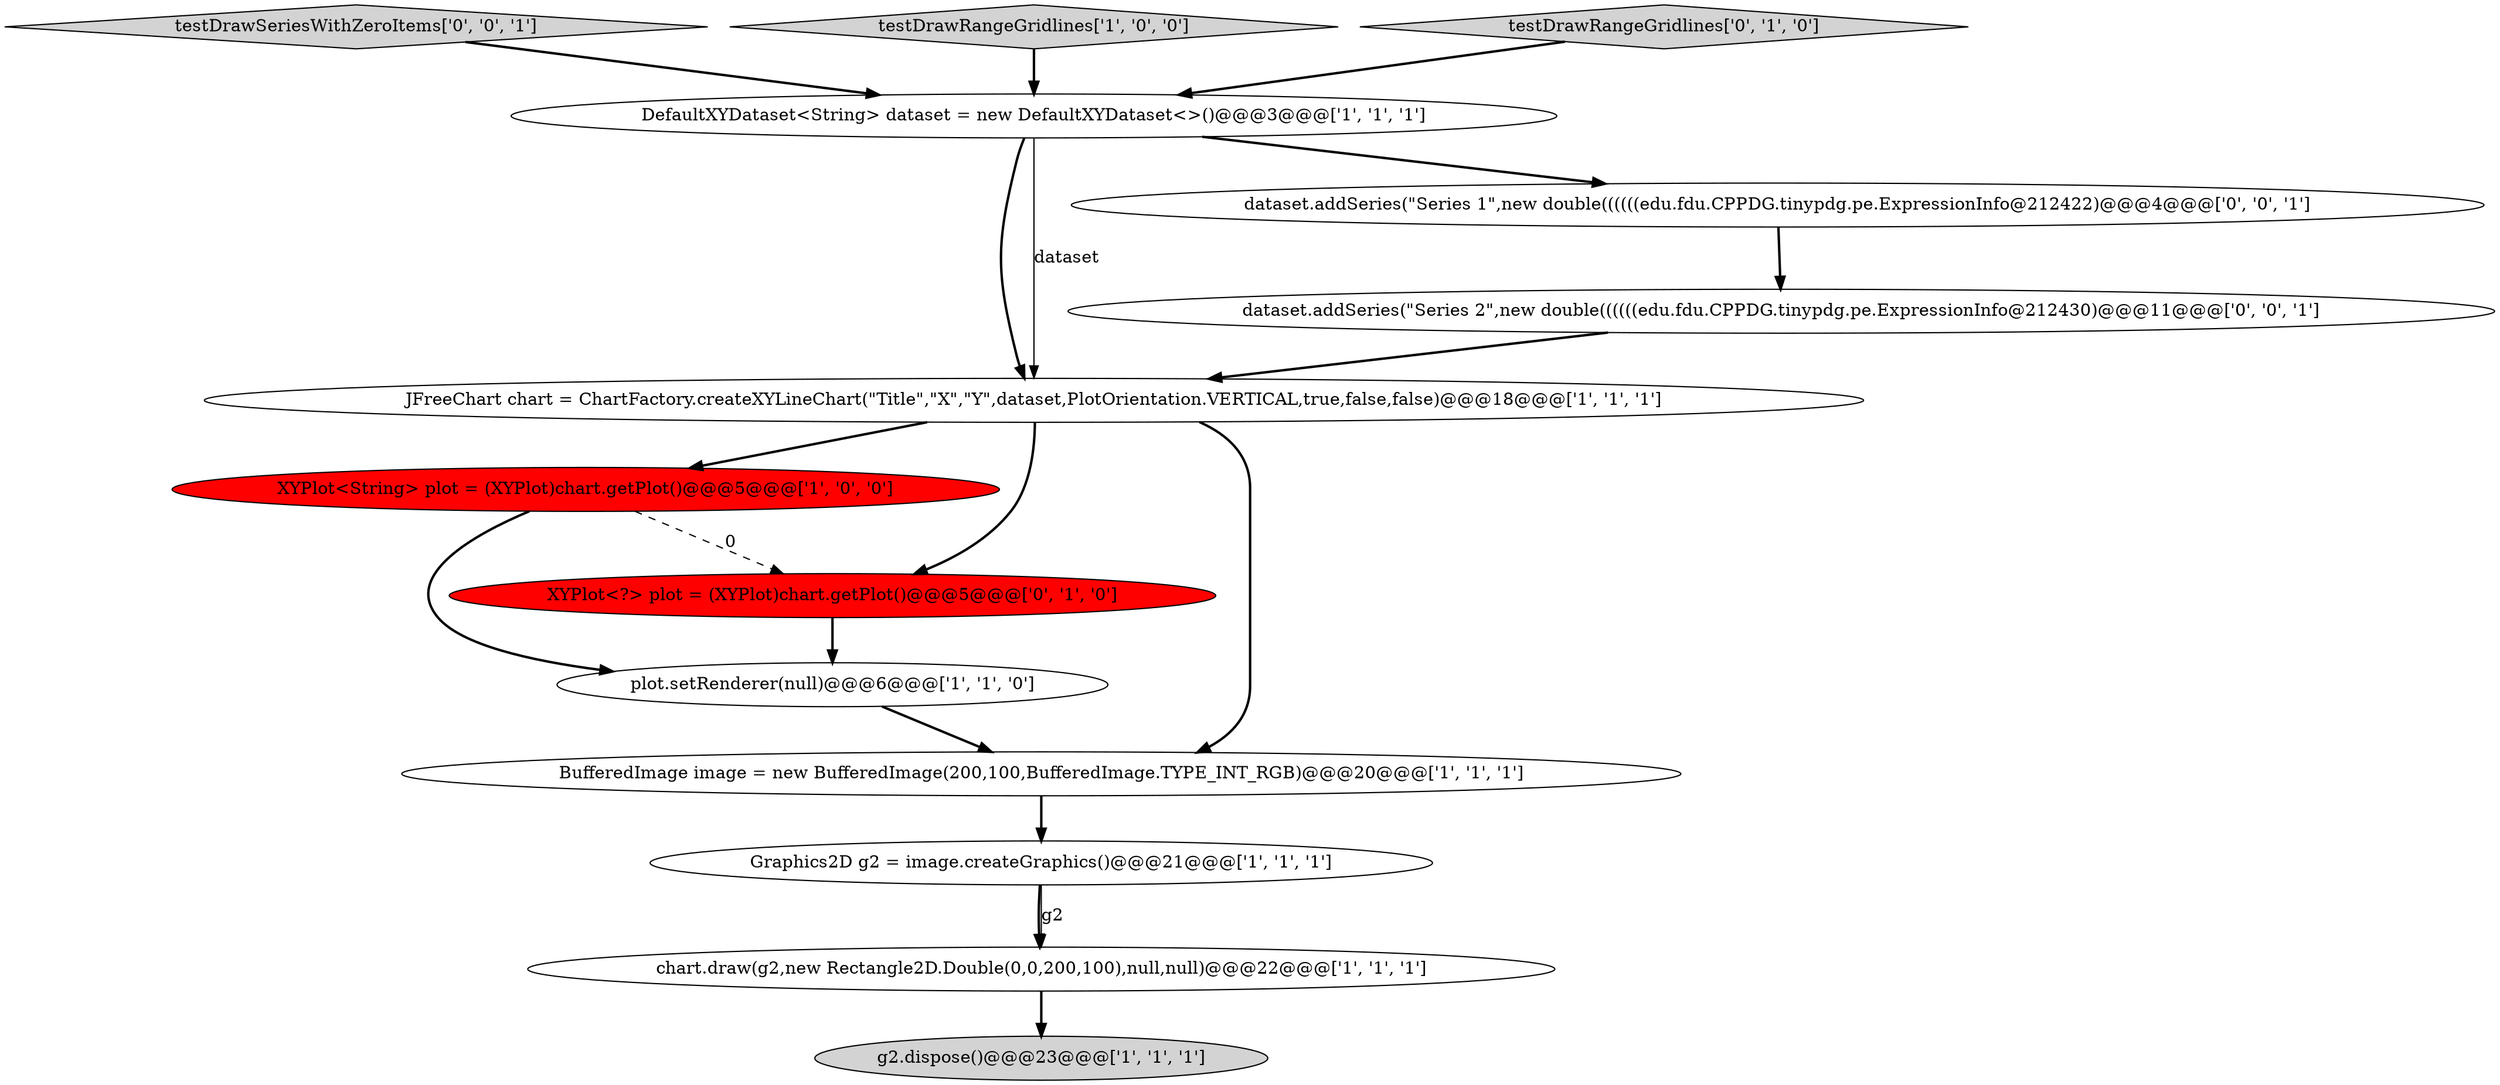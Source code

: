 digraph {
2 [style = filled, label = "XYPlot<String> plot = (XYPlot)chart.getPlot()@@@5@@@['1', '0', '0']", fillcolor = red, shape = ellipse image = "AAA1AAABBB1BBB"];
11 [style = filled, label = "testDrawSeriesWithZeroItems['0', '0', '1']", fillcolor = lightgray, shape = diamond image = "AAA0AAABBB3BBB"];
3 [style = filled, label = "testDrawRangeGridlines['1', '0', '0']", fillcolor = lightgray, shape = diamond image = "AAA0AAABBB1BBB"];
6 [style = filled, label = "BufferedImage image = new BufferedImage(200,100,BufferedImage.TYPE_INT_RGB)@@@20@@@['1', '1', '1']", fillcolor = white, shape = ellipse image = "AAA0AAABBB1BBB"];
4 [style = filled, label = "JFreeChart chart = ChartFactory.createXYLineChart(\"Title\",\"X\",\"Y\",dataset,PlotOrientation.VERTICAL,true,false,false)@@@18@@@['1', '1', '1']", fillcolor = white, shape = ellipse image = "AAA0AAABBB1BBB"];
13 [style = filled, label = "dataset.addSeries(\"Series 1\",new double((((((edu.fdu.CPPDG.tinypdg.pe.ExpressionInfo@212422)@@@4@@@['0', '0', '1']", fillcolor = white, shape = ellipse image = "AAA0AAABBB3BBB"];
8 [style = filled, label = "chart.draw(g2,new Rectangle2D.Double(0,0,200,100),null,null)@@@22@@@['1', '1', '1']", fillcolor = white, shape = ellipse image = "AAA0AAABBB1BBB"];
9 [style = filled, label = "testDrawRangeGridlines['0', '1', '0']", fillcolor = lightgray, shape = diamond image = "AAA0AAABBB2BBB"];
5 [style = filled, label = "g2.dispose()@@@23@@@['1', '1', '1']", fillcolor = lightgray, shape = ellipse image = "AAA0AAABBB1BBB"];
7 [style = filled, label = "DefaultXYDataset<String> dataset = new DefaultXYDataset<>()@@@3@@@['1', '1', '1']", fillcolor = white, shape = ellipse image = "AAA0AAABBB1BBB"];
0 [style = filled, label = "plot.setRenderer(null)@@@6@@@['1', '1', '0']", fillcolor = white, shape = ellipse image = "AAA0AAABBB1BBB"];
12 [style = filled, label = "dataset.addSeries(\"Series 2\",new double((((((edu.fdu.CPPDG.tinypdg.pe.ExpressionInfo@212430)@@@11@@@['0', '0', '1']", fillcolor = white, shape = ellipse image = "AAA0AAABBB3BBB"];
1 [style = filled, label = "Graphics2D g2 = image.createGraphics()@@@21@@@['1', '1', '1']", fillcolor = white, shape = ellipse image = "AAA0AAABBB1BBB"];
10 [style = filled, label = "XYPlot<?> plot = (XYPlot)chart.getPlot()@@@5@@@['0', '1', '0']", fillcolor = red, shape = ellipse image = "AAA1AAABBB2BBB"];
7->13 [style = bold, label=""];
4->10 [style = bold, label=""];
6->1 [style = bold, label=""];
2->0 [style = bold, label=""];
13->12 [style = bold, label=""];
4->2 [style = bold, label=""];
7->4 [style = bold, label=""];
1->8 [style = bold, label=""];
8->5 [style = bold, label=""];
12->4 [style = bold, label=""];
3->7 [style = bold, label=""];
9->7 [style = bold, label=""];
7->4 [style = solid, label="dataset"];
1->8 [style = solid, label="g2"];
0->6 [style = bold, label=""];
4->6 [style = bold, label=""];
11->7 [style = bold, label=""];
10->0 [style = bold, label=""];
2->10 [style = dashed, label="0"];
}

